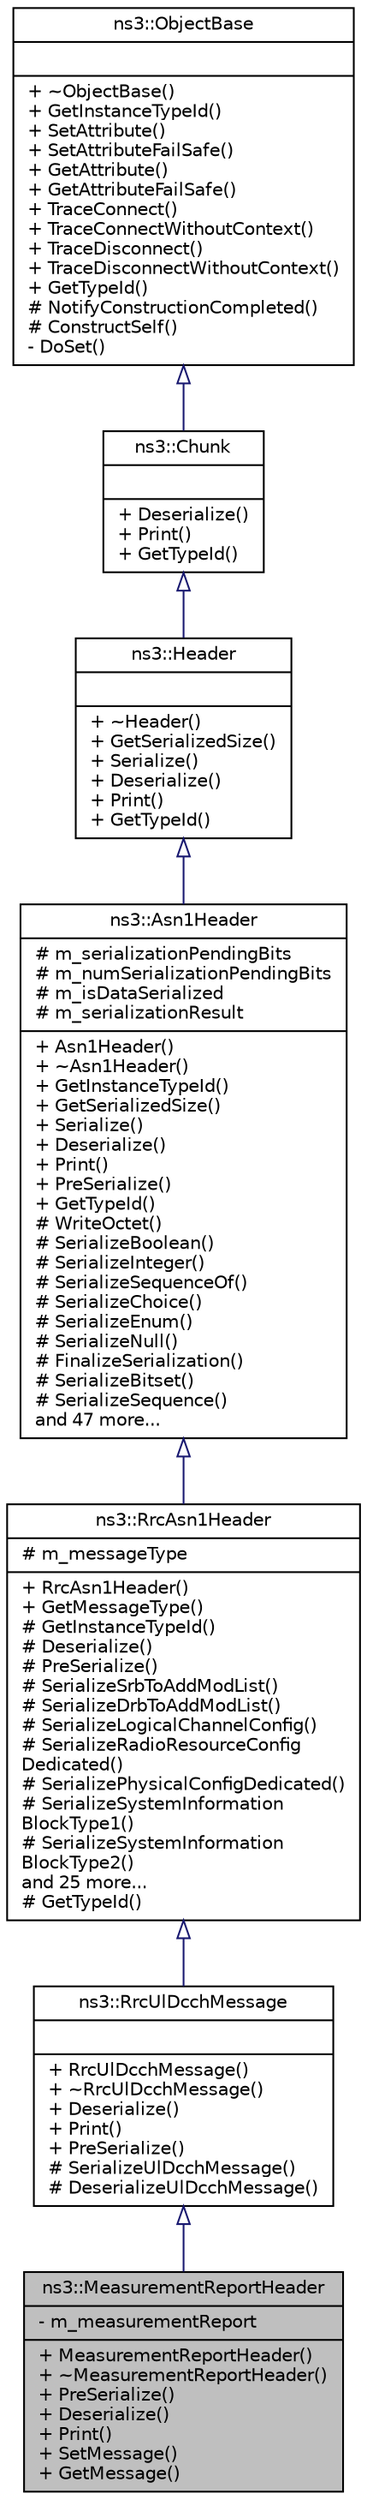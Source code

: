 digraph "ns3::MeasurementReportHeader"
{
  edge [fontname="Helvetica",fontsize="10",labelfontname="Helvetica",labelfontsize="10"];
  node [fontname="Helvetica",fontsize="10",shape=record];
  Node1 [label="{ns3::MeasurementReportHeader\n|- m_measurementReport\l|+ MeasurementReportHeader()\l+ ~MeasurementReportHeader()\l+ PreSerialize()\l+ Deserialize()\l+ Print()\l+ SetMessage()\l+ GetMessage()\l}",height=0.2,width=0.4,color="black", fillcolor="grey75", style="filled", fontcolor="black"];
  Node2 -> Node1 [dir="back",color="midnightblue",fontsize="10",style="solid",arrowtail="onormal"];
  Node2 [label="{ns3::RrcUlDcchMessage\n||+ RrcUlDcchMessage()\l+ ~RrcUlDcchMessage()\l+ Deserialize()\l+ Print()\l+ PreSerialize()\l# SerializeUlDcchMessage()\l# DeserializeUlDcchMessage()\l}",height=0.2,width=0.4,color="black", fillcolor="white", style="filled",URL="$d4/dce/classns3_1_1RrcUlDcchMessage.html"];
  Node3 -> Node2 [dir="back",color="midnightblue",fontsize="10",style="solid",arrowtail="onormal"];
  Node3 [label="{ns3::RrcAsn1Header\n|# m_messageType\l|+ RrcAsn1Header()\l+ GetMessageType()\l# GetInstanceTypeId()\l# Deserialize()\l# PreSerialize()\l# SerializeSrbToAddModList()\l# SerializeDrbToAddModList()\l# SerializeLogicalChannelConfig()\l# SerializeRadioResourceConfig\lDedicated()\l# SerializePhysicalConfigDedicated()\l# SerializeSystemInformation\lBlockType1()\l# SerializeSystemInformation\lBlockType2()\land 25 more...\l# GetTypeId()\l}",height=0.2,width=0.4,color="black", fillcolor="white", style="filled",URL="$d1/d6e/classns3_1_1RrcAsn1Header.html"];
  Node4 -> Node3 [dir="back",color="midnightblue",fontsize="10",style="solid",arrowtail="onormal"];
  Node4 [label="{ns3::Asn1Header\n|# m_serializationPendingBits\l# m_numSerializationPendingBits\l# m_isDataSerialized\l# m_serializationResult\l|+ Asn1Header()\l+ ~Asn1Header()\l+ GetInstanceTypeId()\l+ GetSerializedSize()\l+ Serialize()\l+ Deserialize()\l+ Print()\l+ PreSerialize()\l+ GetTypeId()\l# WriteOctet()\l# SerializeBoolean()\l# SerializeInteger()\l# SerializeSequenceOf()\l# SerializeChoice()\l# SerializeEnum()\l# SerializeNull()\l# FinalizeSerialization()\l# SerializeBitset()\l# SerializeSequence()\land 47 more...\l}",height=0.2,width=0.4,color="black", fillcolor="white", style="filled",URL="$d4/d02/classns3_1_1Asn1Header.html"];
  Node5 -> Node4 [dir="back",color="midnightblue",fontsize="10",style="solid",arrowtail="onormal"];
  Node5 [label="{ns3::Header\n||+ ~Header()\l+ GetSerializedSize()\l+ Serialize()\l+ Deserialize()\l+ Print()\l+ GetTypeId()\l}",height=0.2,width=0.4,color="black", fillcolor="white", style="filled",URL="$d6/dae/classns3_1_1Header.html",tooltip="Protocol header serialization and deserialization. "];
  Node6 -> Node5 [dir="back",color="midnightblue",fontsize="10",style="solid",arrowtail="onormal"];
  Node6 [label="{ns3::Chunk\n||+ Deserialize()\l+ Print()\l+ GetTypeId()\l}",height=0.2,width=0.4,color="black", fillcolor="white", style="filled",URL="$d7/d9b/classns3_1_1Chunk.html",tooltip="abstract base class for ns3::Header and ns3::Trailer "];
  Node7 -> Node6 [dir="back",color="midnightblue",fontsize="10",style="solid",arrowtail="onormal"];
  Node7 [label="{ns3::ObjectBase\n||+ ~ObjectBase()\l+ GetInstanceTypeId()\l+ SetAttribute()\l+ SetAttributeFailSafe()\l+ GetAttribute()\l+ GetAttributeFailSafe()\l+ TraceConnect()\l+ TraceConnectWithoutContext()\l+ TraceDisconnect()\l+ TraceDisconnectWithoutContext()\l+ GetTypeId()\l# NotifyConstructionCompleted()\l# ConstructSelf()\l- DoSet()\l}",height=0.2,width=0.4,color="black", fillcolor="white", style="filled",URL="$d2/dac/classns3_1_1ObjectBase.html",tooltip="Anchor the ns-3 type and attribute system. "];
}
